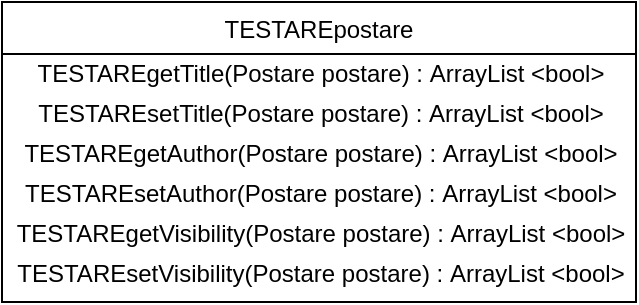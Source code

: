 <mxfile version="12.9.1" type="device"><diagram id="C5RBs43oDa-KdzZeNtuy" name="Page-1"><mxGraphModel dx="1038" dy="499" grid="1" gridSize="10" guides="1" tooltips="1" connect="1" arrows="1" fold="1" page="1" pageScale="1" pageWidth="827" pageHeight="1169" math="0" shadow="0"><root><mxCell id="WIyWlLk6GJQsqaUBKTNV-0"/><mxCell id="WIyWlLk6GJQsqaUBKTNV-1" parent="WIyWlLk6GJQsqaUBKTNV-0"/><mxCell id="zkfFHV4jXpPFQw0GAbJ--17" value="TESTAREpostare" style="swimlane;fontStyle=0;align=center;verticalAlign=top;childLayout=stackLayout;horizontal=1;startSize=26;horizontalStack=0;resizeParent=1;resizeLast=0;collapsible=1;marginBottom=0;rounded=0;shadow=0;strokeWidth=1;" parent="WIyWlLk6GJQsqaUBKTNV-1" vertex="1"><mxGeometry x="250" y="80" width="317" height="150" as="geometry"><mxRectangle x="550" y="140" width="160" height="26" as="alternateBounds"/></mxGeometry></mxCell><mxCell id="3ud_3ThVnJnR-_mDJ8FT-0" value="TESTAREgetTitle(Postare postare) :&amp;nbsp;&lt;span style=&quot;text-align: left&quot;&gt;ArrayList &amp;lt;bool&amp;gt;&lt;/span&gt;" style="text;html=1;align=center;verticalAlign=middle;resizable=0;points=[];autosize=1;" vertex="1" parent="zkfFHV4jXpPFQw0GAbJ--17"><mxGeometry y="26" width="317" height="20" as="geometry"/></mxCell><mxCell id="3ud_3ThVnJnR-_mDJ8FT-1" value="TESTAREsetTitle(Postare postare) :&amp;nbsp;&lt;span style=&quot;text-align: left&quot;&gt;ArrayList &amp;lt;bool&amp;gt;&lt;/span&gt;" style="text;html=1;align=center;verticalAlign=middle;resizable=0;points=[];autosize=1;" vertex="1" parent="zkfFHV4jXpPFQw0GAbJ--17"><mxGeometry y="46" width="317" height="20" as="geometry"/></mxCell><mxCell id="3ud_3ThVnJnR-_mDJ8FT-2" value="TESTAREgetAuthor(Postare postare) :&amp;nbsp;&lt;span style=&quot;text-align: left&quot;&gt;ArrayList &amp;lt;bool&amp;gt;&lt;/span&gt;" style="text;html=1;align=center;verticalAlign=middle;resizable=0;points=[];autosize=1;" vertex="1" parent="zkfFHV4jXpPFQw0GAbJ--17"><mxGeometry y="66" width="317" height="20" as="geometry"/></mxCell><mxCell id="3ud_3ThVnJnR-_mDJ8FT-3" value="TESTAREsetAuthor(Postare postare) :&amp;nbsp;&lt;span style=&quot;text-align: left&quot;&gt;ArrayList &amp;lt;bool&amp;gt;&lt;/span&gt;" style="text;html=1;align=center;verticalAlign=middle;resizable=0;points=[];autosize=1;" vertex="1" parent="zkfFHV4jXpPFQw0GAbJ--17"><mxGeometry y="86" width="317" height="20" as="geometry"/></mxCell><mxCell id="3ud_3ThVnJnR-_mDJ8FT-4" value="TESTAREgetVisibility(Postare postare) :&amp;nbsp;&lt;span style=&quot;text-align: left&quot;&gt;ArrayList &amp;lt;bool&amp;gt;&lt;/span&gt;" style="text;html=1;align=center;verticalAlign=middle;resizable=0;points=[];autosize=1;" vertex="1" parent="zkfFHV4jXpPFQw0GAbJ--17"><mxGeometry y="106" width="317" height="20" as="geometry"/></mxCell><mxCell id="3ud_3ThVnJnR-_mDJ8FT-5" value="TESTAREsetVisibility(Postare postare) :&amp;nbsp;&lt;span style=&quot;text-align: left&quot;&gt;ArrayList &amp;lt;bool&amp;gt;&lt;/span&gt;" style="text;html=1;align=center;verticalAlign=middle;resizable=0;points=[];autosize=1;" vertex="1" parent="zkfFHV4jXpPFQw0GAbJ--17"><mxGeometry y="126" width="317" height="20" as="geometry"/></mxCell></root></mxGraphModel></diagram></mxfile>